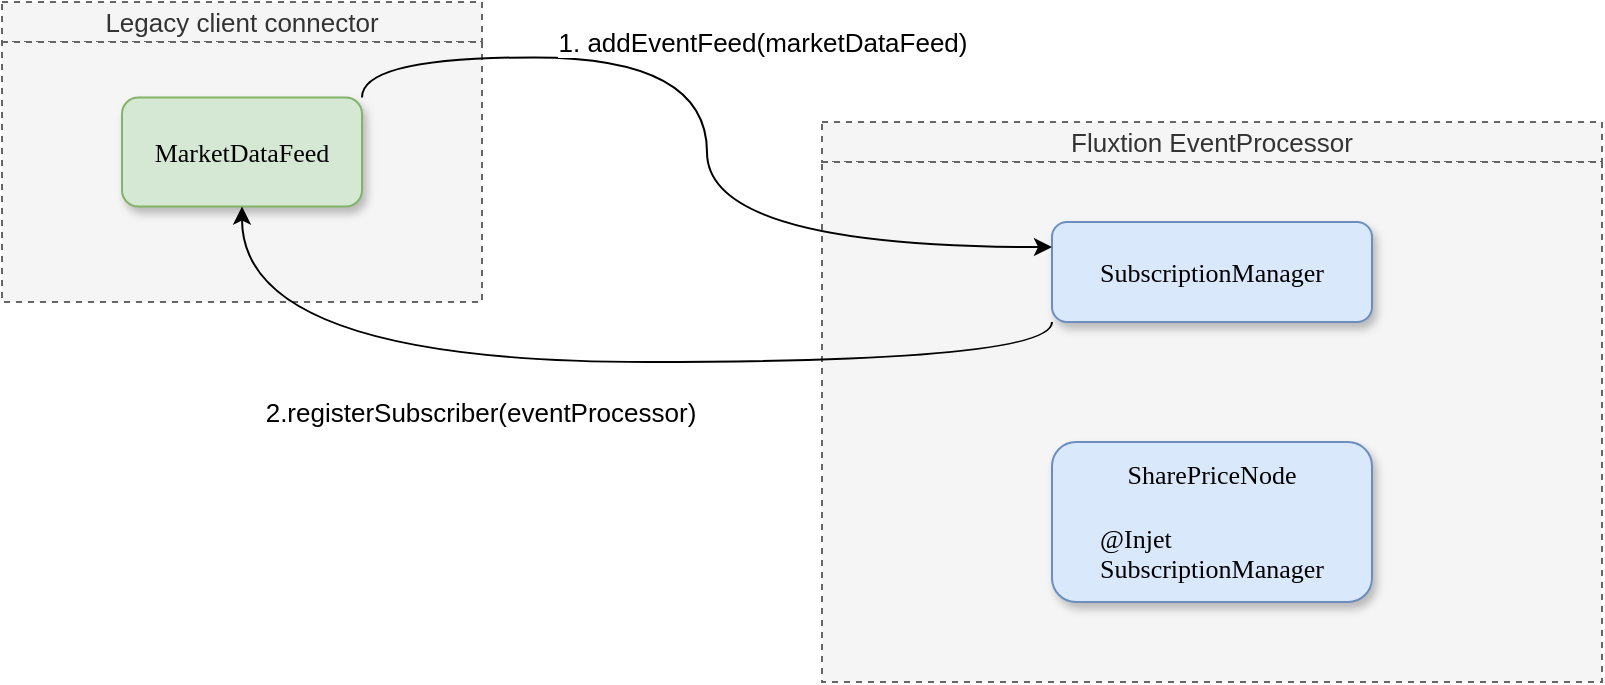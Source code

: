 <mxfile version="20.8.16" type="device" pages="3"><diagram name="Register_subscription" id="MDYsclffLQW9VIRbuurk"><mxGraphModel dx="1754" dy="1087" grid="1" gridSize="10" guides="1" tooltips="1" connect="1" arrows="1" fold="1" page="1" pageScale="1" pageWidth="827" pageHeight="1169" math="0" shadow="0"><root><mxCell id="0"/><mxCell id="1" parent="0"/><mxCell id="3DAf3GhvXgd_KDd3Zp62-3" value="" style="group" parent="1" vertex="1" connectable="0"><mxGeometry x="10" y="80" width="240" height="150" as="geometry"/></mxCell><mxCell id="3DAf3GhvXgd_KDd3Zp62-1" value="&lt;font style=&quot;font-size: 13px;&quot;&gt;Legacy client connector&lt;/font&gt;" style="rounded=0;whiteSpace=wrap;html=1;shadow=0;glass=0;dashed=1;fillColor=#f5f5f5;strokeColor=#666666;fontColor=#333333;" parent="3DAf3GhvXgd_KDd3Zp62-3" vertex="1"><mxGeometry width="240" height="20" as="geometry"/></mxCell><mxCell id="3DAf3GhvXgd_KDd3Zp62-2" value="" style="rounded=0;whiteSpace=wrap;html=1;shadow=0;glass=0;dashed=1;fillColor=#f5f5f5;strokeColor=#666666;fontColor=#333333;" parent="3DAf3GhvXgd_KDd3Zp62-3" vertex="1"><mxGeometry y="20" width="240" height="130" as="geometry"/></mxCell><mxCell id="3DAf3GhvXgd_KDd3Zp62-7" value="&lt;font style=&quot;font-size: 13px;&quot;&gt;MarketDataFeed&lt;/font&gt;" style="rounded=1;whiteSpace=wrap;html=1;fillColor=#d5e8d4;strokeColor=#82b366;shadow=1;fontFamily=Verdana;" parent="3DAf3GhvXgd_KDd3Zp62-3" vertex="1"><mxGeometry x="60" y="47.724" width="120" height="54.545" as="geometry"/></mxCell><mxCell id="3DAf3GhvXgd_KDd3Zp62-11" value="" style="group" parent="1" vertex="1" connectable="0"><mxGeometry x="420" y="140" width="390" height="280" as="geometry"/></mxCell><mxCell id="3DAf3GhvXgd_KDd3Zp62-9" value="&lt;font style=&quot;font-size: 13px;&quot;&gt;Fluxtion EventProcessor&lt;/font&gt;" style="rounded=0;whiteSpace=wrap;html=1;shadow=0;glass=0;dashed=1;fillColor=#f5f5f5;strokeColor=#666666;fontColor=#333333;movable=1;resizable=1;rotatable=1;deletable=1;editable=1;connectable=1;" parent="3DAf3GhvXgd_KDd3Zp62-11" vertex="1"><mxGeometry width="390" height="20" as="geometry"/></mxCell><mxCell id="3DAf3GhvXgd_KDd3Zp62-10" value="" style="rounded=0;whiteSpace=wrap;html=1;shadow=0;glass=0;dashed=1;fillColor=#f5f5f5;strokeColor=#666666;fontColor=#333333;" parent="3DAf3GhvXgd_KDd3Zp62-11" vertex="1"><mxGeometry y="20" width="390" height="260" as="geometry"/></mxCell><mxCell id="3DAf3GhvXgd_KDd3Zp62-12" value="&lt;font style=&quot;font-size: 13px;&quot;&gt;SharePriceNode&lt;br&gt;&lt;br&gt;&lt;div style=&quot;border-color: var(--border-color); text-align: left;&quot;&gt;@Injet&lt;/div&gt;&lt;div style=&quot;border-color: var(--border-color); text-align: left;&quot;&gt;&lt;span style=&quot;border-color: var(--border-color); background-color: initial;&quot;&gt;SubscriptionManager&lt;/span&gt;&lt;/div&gt;&lt;/font&gt;" style="rounded=1;whiteSpace=wrap;html=1;fillColor=#dae8fc;strokeColor=#6c8ebf;shadow=1;fontFamily=Verdana;" parent="3DAf3GhvXgd_KDd3Zp62-11" vertex="1"><mxGeometry x="115" y="160" width="160" height="80" as="geometry"/></mxCell><mxCell id="qelZcjmZHhhsLuTBCraw-1" value="&lt;font style=&quot;font-size: 13px;&quot;&gt;SubscriptionManager&lt;/font&gt;" style="rounded=1;whiteSpace=wrap;html=1;fillColor=#dae8fc;strokeColor=#6c8ebf;shadow=1;fontFamily=Verdana;" parent="3DAf3GhvXgd_KDd3Zp62-11" vertex="1"><mxGeometry x="115" y="50" width="160" height="50" as="geometry"/></mxCell><mxCell id="oN1vnzw38BhfrUPkAh0o-3" style="edgeStyle=orthogonalEdgeStyle;curved=1;rounded=0;orthogonalLoop=1;jettySize=auto;html=1;exitX=1;exitY=0;exitDx=0;exitDy=0;entryX=0;entryY=0.25;entryDx=0;entryDy=0;" parent="1" source="3DAf3GhvXgd_KDd3Zp62-7" target="qelZcjmZHhhsLuTBCraw-1" edge="1"><mxGeometry relative="1" as="geometry"/></mxCell><mxCell id="oN1vnzw38BhfrUPkAh0o-5" value="&lt;font style=&quot;font-size: 13px;&quot;&gt;1. addEventFeed(marketDataFeed)&lt;/font&gt;" style="edgeLabel;html=1;align=center;verticalAlign=middle;resizable=0;points=[];" parent="oN1vnzw38BhfrUPkAh0o-3" vertex="1" connectable="0"><mxGeometry x="-0.251" y="1" relative="1" as="geometry"><mxPoint x="48" y="-7" as="offset"/></mxGeometry></mxCell><mxCell id="oN1vnzw38BhfrUPkAh0o-4" style="edgeStyle=orthogonalEdgeStyle;curved=1;rounded=0;orthogonalLoop=1;jettySize=auto;html=1;exitX=0;exitY=1;exitDx=0;exitDy=0;" parent="1" source="qelZcjmZHhhsLuTBCraw-1" target="3DAf3GhvXgd_KDd3Zp62-7" edge="1"><mxGeometry relative="1" as="geometry"/></mxCell><mxCell id="oN1vnzw38BhfrUPkAh0o-6" value="&lt;font style=&quot;font-size: 13px;&quot;&gt;2.registerSubscriber(eventProcessor)&lt;/font&gt;" style="edgeLabel;html=1;align=center;verticalAlign=middle;resizable=0;points=[];" parent="oN1vnzw38BhfrUPkAh0o-4" vertex="1" connectable="0"><mxGeometry x="0.514" y="4" relative="1" as="geometry"><mxPoint x="74" y="21" as="offset"/></mxGeometry></mxCell></root></mxGraphModel></diagram><diagram name="subscibe_to_symbol" id="pwkKYm6TQ0CPGQdc3yMv"><mxGraphModel dx="1754" dy="1087" grid="1" gridSize="10" guides="1" tooltips="1" connect="1" arrows="1" fold="1" page="1" pageScale="1" pageWidth="827" pageHeight="1169" math="0" shadow="0"><root><mxCell id="79Si57S7JUxcf4gtmps3-0"/><mxCell id="79Si57S7JUxcf4gtmps3-1" parent="79Si57S7JUxcf4gtmps3-0"/><mxCell id="79Si57S7JUxcf4gtmps3-2" value="" style="group" vertex="1" connectable="0" parent="79Si57S7JUxcf4gtmps3-1"><mxGeometry x="10" y="80" width="240" height="150" as="geometry"/></mxCell><mxCell id="79Si57S7JUxcf4gtmps3-3" value="&lt;font style=&quot;font-size: 13px;&quot;&gt;Legacy client connector&lt;/font&gt;" style="rounded=0;whiteSpace=wrap;html=1;shadow=0;glass=0;dashed=1;fillColor=#f5f5f5;strokeColor=#666666;fontColor=#333333;" vertex="1" parent="79Si57S7JUxcf4gtmps3-2"><mxGeometry width="240" height="20" as="geometry"/></mxCell><mxCell id="79Si57S7JUxcf4gtmps3-4" value="" style="rounded=0;whiteSpace=wrap;html=1;shadow=0;glass=0;dashed=1;fillColor=#f5f5f5;strokeColor=#666666;fontColor=#333333;" vertex="1" parent="79Si57S7JUxcf4gtmps3-2"><mxGeometry y="20" width="240" height="130" as="geometry"/></mxCell><mxCell id="79Si57S7JUxcf4gtmps3-5" value="&lt;font style=&quot;font-size: 13px;&quot;&gt;MarketDataFeed&lt;/font&gt;" style="rounded=1;whiteSpace=wrap;html=1;fillColor=#d5e8d4;strokeColor=#82b366;shadow=1;fontFamily=Verdana;" vertex="1" parent="79Si57S7JUxcf4gtmps3-2"><mxGeometry x="60" y="47.724" width="120" height="54.545" as="geometry"/></mxCell><mxCell id="79Si57S7JUxcf4gtmps3-6" value="" style="group" vertex="1" connectable="0" parent="79Si57S7JUxcf4gtmps3-1"><mxGeometry x="420" y="140" width="390" height="280" as="geometry"/></mxCell><mxCell id="79Si57S7JUxcf4gtmps3-7" value="&lt;font style=&quot;font-size: 13px;&quot;&gt;Fluxtion EventProcessor&lt;/font&gt;" style="rounded=0;whiteSpace=wrap;html=1;shadow=0;glass=0;dashed=1;fillColor=#f5f5f5;strokeColor=#666666;fontColor=#333333;movable=1;resizable=1;rotatable=1;deletable=1;editable=1;connectable=1;" vertex="1" parent="79Si57S7JUxcf4gtmps3-6"><mxGeometry width="390" height="20" as="geometry"/></mxCell><mxCell id="79Si57S7JUxcf4gtmps3-8" value="" style="rounded=0;whiteSpace=wrap;html=1;shadow=0;glass=0;dashed=1;fillColor=#f5f5f5;strokeColor=#666666;fontColor=#333333;" vertex="1" parent="79Si57S7JUxcf4gtmps3-6"><mxGeometry y="20" width="390" height="260" as="geometry"/></mxCell><mxCell id="79Si57S7JUxcf4gtmps3-9" value="&lt;div style=&quot;&quot;&gt;&lt;span style=&quot;font-size: 13px; background-color: initial;&quot;&gt;SharePriceNode&lt;/span&gt;&lt;/div&gt;&lt;div style=&quot;&quot;&gt;&lt;span style=&quot;font-size: 13px; background-color: initial;&quot;&gt;&lt;br&gt;&lt;/span&gt;&lt;/div&gt;&lt;font style=&quot;font-size: 13px;&quot;&gt;&lt;div style=&quot;text-align: left;&quot;&gt;&lt;span style=&quot;background-color: initial;&quot;&gt;@Injet&lt;/span&gt;&lt;/div&gt;&lt;div style=&quot;text-align: left;&quot;&gt;&lt;span style=&quot;background-color: initial;&quot;&gt;SubscriptionManager&lt;/span&gt;&lt;/div&gt;&lt;/font&gt;" style="rounded=1;whiteSpace=wrap;html=1;fillColor=#dae8fc;strokeColor=#6c8ebf;shadow=1;fontFamily=Verdana;" vertex="1" parent="79Si57S7JUxcf4gtmps3-6"><mxGeometry x="115" y="170" width="160" height="70" as="geometry"/></mxCell><mxCell id="79Si57S7JUxcf4gtmps3-10" value="&lt;font style=&quot;font-size: 13px;&quot;&gt;SubscriptionManager&lt;/font&gt;" style="rounded=1;whiteSpace=wrap;html=1;fillColor=#dae8fc;strokeColor=#6c8ebf;shadow=1;fontFamily=Verdana;" vertex="1" parent="79Si57S7JUxcf4gtmps3-6"><mxGeometry x="115" y="50" width="160" height="50" as="geometry"/></mxCell><mxCell id="79Si57S7JUxcf4gtmps3-11" style="edgeStyle=orthogonalEdgeStyle;curved=1;rounded=0;orthogonalLoop=1;jettySize=auto;html=1;exitX=1;exitY=0;exitDx=0;exitDy=0;entryX=1;entryY=0.25;entryDx=0;entryDy=0;" edge="1" parent="79Si57S7JUxcf4gtmps3-6" source="79Si57S7JUxcf4gtmps3-9" target="79Si57S7JUxcf4gtmps3-10"><mxGeometry relative="1" as="geometry"><Array as="points"><mxPoint x="275" y="135"/><mxPoint x="340" y="135"/><mxPoint x="340" y="63"/></Array></mxGeometry></mxCell><mxCell id="79Si57S7JUxcf4gtmps3-12" value="&lt;font style=&quot;font-size: 13px;&quot;&gt;1. subscribe(symbol_Id)&lt;br&gt;&lt;/font&gt;" style="edgeLabel;html=1;align=center;verticalAlign=middle;resizable=0;points=[];" vertex="1" connectable="0" parent="79Si57S7JUxcf4gtmps3-11"><mxGeometry x="-0.251" y="1" relative="1" as="geometry"><mxPoint x="48" y="-7" as="offset"/></mxGeometry></mxCell><mxCell id="79Si57S7JUxcf4gtmps3-13" style="edgeStyle=orthogonalEdgeStyle;curved=1;rounded=0;orthogonalLoop=1;jettySize=auto;html=1;exitX=0;exitY=1;exitDx=0;exitDy=0;" edge="1" parent="79Si57S7JUxcf4gtmps3-1" source="79Si57S7JUxcf4gtmps3-10" target="79Si57S7JUxcf4gtmps3-5"><mxGeometry relative="1" as="geometry"/></mxCell><mxCell id="79Si57S7JUxcf4gtmps3-14" value="&lt;font style=&quot;font-size: 13px;&quot;&gt;2.subscribe(processor,&amp;nbsp;symbol_Id,)&lt;/font&gt;" style="edgeLabel;html=1;align=center;verticalAlign=middle;resizable=0;points=[];" vertex="1" connectable="0" parent="79Si57S7JUxcf4gtmps3-13"><mxGeometry x="0.514" y="4" relative="1" as="geometry"><mxPoint x="86" y="16" as="offset"/></mxGeometry></mxCell></root></mxGraphModel></diagram><diagram name="publish_data" id="N8YaFzU8N8quV1rKnbAC"><mxGraphModel dx="1754" dy="1087" grid="1" gridSize="10" guides="1" tooltips="1" connect="1" arrows="1" fold="1" page="1" pageScale="1" pageWidth="827" pageHeight="1169" math="0" shadow="0"><root><mxCell id="5XjLhsDQzZcwSh4w-2gv-0"/><mxCell id="5XjLhsDQzZcwSh4w-2gv-1" parent="5XjLhsDQzZcwSh4w-2gv-0"/><mxCell id="5XjLhsDQzZcwSh4w-2gv-6" value="" style="group" vertex="1" connectable="0" parent="5XjLhsDQzZcwSh4w-2gv-1"><mxGeometry x="420" y="140" width="390" height="280" as="geometry"/></mxCell><mxCell id="5XjLhsDQzZcwSh4w-2gv-7" value="&lt;font style=&quot;font-size: 13px;&quot;&gt;Fluxtion EventProcessor&lt;/font&gt;" style="rounded=0;whiteSpace=wrap;html=1;shadow=0;glass=0;dashed=1;fillColor=#f5f5f5;strokeColor=#666666;fontColor=#333333;movable=1;resizable=1;rotatable=1;deletable=1;editable=1;connectable=1;" vertex="1" parent="5XjLhsDQzZcwSh4w-2gv-6"><mxGeometry width="390" height="20" as="geometry"/></mxCell><mxCell id="5XjLhsDQzZcwSh4w-2gv-8" value="" style="rounded=0;whiteSpace=wrap;html=1;shadow=0;glass=0;dashed=1;fillColor=#f5f5f5;strokeColor=#666666;fontColor=#333333;" vertex="1" parent="5XjLhsDQzZcwSh4w-2gv-6"><mxGeometry y="20" width="390" height="260" as="geometry"/></mxCell><mxCell id="amdFTfjnIOzm0bR9HiXc-3" style="edgeStyle=orthogonalEdgeStyle;curved=1;rounded=0;orthogonalLoop=1;jettySize=auto;html=1;exitX=0;exitY=0.5;exitDx=0;exitDy=0;entryX=1;entryY=0.5;entryDx=0;entryDy=0;fontSize=13;" edge="1" parent="5XjLhsDQzZcwSh4w-2gv-6" source="5XjLhsDQzZcwSh4w-2gv-8" target="5XjLhsDQzZcwSh4w-2gv-9"><mxGeometry relative="1" as="geometry"><Array as="points"><mxPoint x="-20" y="150"/><mxPoint x="-20" y="130"/><mxPoint x="380" y="130"/><mxPoint x="380" y="205"/></Array></mxGeometry></mxCell><mxCell id="amdFTfjnIOzm0bR9HiXc-4" value="3. priceUpdated(sharePriceEvent)" style="edgeLabel;html=1;align=center;verticalAlign=middle;resizable=0;points=[];fontSize=13;" vertex="1" connectable="0" parent="amdFTfjnIOzm0bR9HiXc-3"><mxGeometry x="-0.324" y="-2" relative="1" as="geometry"><mxPoint as="offset"/></mxGeometry></mxCell><mxCell id="5XjLhsDQzZcwSh4w-2gv-9" value="&lt;div style=&quot;&quot;&gt;&lt;span style=&quot;font-size: 13px; background-color: initial;&quot;&gt;SharePriceNode&lt;/span&gt;&lt;/div&gt;&lt;div style=&quot;&quot;&gt;&lt;span style=&quot;font-size: 13px; background-color: initial;&quot;&gt;&lt;br&gt;&lt;/span&gt;&lt;/div&gt;&lt;font style=&quot;font-size: 13px;&quot;&gt;&lt;div style=&quot;text-align: left;&quot;&gt;&lt;span style=&quot;background-color: initial;&quot;&gt;&amp;nbsp;@Injet&amp;nbsp; &amp;nbsp; &amp;nbsp;SubscriptionManager&lt;/span&gt;&lt;/div&gt;&lt;/font&gt;" style="rounded=1;whiteSpace=wrap;html=1;fillColor=#dae8fc;strokeColor=#6c8ebf;shadow=1;fontFamily=Verdana;" vertex="1" parent="5XjLhsDQzZcwSh4w-2gv-6"><mxGeometry x="115" y="170" width="160" height="70" as="geometry"/></mxCell><mxCell id="5XjLhsDQzZcwSh4w-2gv-10" value="&lt;font style=&quot;font-size: 13px;&quot;&gt;SubscriptionManager&lt;/font&gt;" style="rounded=1;whiteSpace=wrap;html=1;fillColor=#dae8fc;strokeColor=#6c8ebf;shadow=1;fontFamily=Verdana;" vertex="1" parent="5XjLhsDQzZcwSh4w-2gv-6"><mxGeometry x="115" y="50" width="160" height="50" as="geometry"/></mxCell><mxCell id="5XjLhsDQzZcwSh4w-2gv-2" value="" style="group" vertex="1" connectable="0" parent="5XjLhsDQzZcwSh4w-2gv-1"><mxGeometry x="10" y="80" width="240" height="150" as="geometry"/></mxCell><mxCell id="5XjLhsDQzZcwSh4w-2gv-3" value="&lt;font style=&quot;font-size: 13px;&quot;&gt;Legacy client connector&lt;/font&gt;" style="rounded=0;whiteSpace=wrap;html=1;shadow=0;glass=0;dashed=1;fillColor=#f5f5f5;strokeColor=#666666;fontColor=#333333;" vertex="1" parent="5XjLhsDQzZcwSh4w-2gv-2"><mxGeometry width="240" height="20" as="geometry"/></mxCell><mxCell id="5XjLhsDQzZcwSh4w-2gv-4" value="" style="rounded=0;whiteSpace=wrap;html=1;shadow=0;glass=0;dashed=1;fillColor=#f5f5f5;strokeColor=#666666;fontColor=#333333;" vertex="1" parent="5XjLhsDQzZcwSh4w-2gv-2"><mxGeometry y="20" width="240" height="130" as="geometry"/></mxCell><mxCell id="5XjLhsDQzZcwSh4w-2gv-5" value="&lt;font style=&quot;font-size: 13px;&quot;&gt;MarketDataFeed&lt;/font&gt;" style="rounded=1;whiteSpace=wrap;html=1;fillColor=#d5e8d4;strokeColor=#82b366;shadow=1;fontFamily=Verdana;" vertex="1" parent="5XjLhsDQzZcwSh4w-2gv-2"><mxGeometry x="60" y="47.724" width="120" height="54.545" as="geometry"/></mxCell><mxCell id="amdFTfjnIOzm0bR9HiXc-0" value="2. onEvent(sharePriceEvent)" style="edgeStyle=orthogonalEdgeStyle;curved=1;rounded=0;orthogonalLoop=1;jettySize=auto;html=1;exitX=1;exitY=0;exitDx=0;exitDy=0;entryX=0.003;entryY=0.335;entryDx=0;entryDy=0;entryPerimeter=0;fontSize=13;" edge="1" parent="5XjLhsDQzZcwSh4w-2gv-1" source="5XjLhsDQzZcwSh4w-2gv-5" target="5XjLhsDQzZcwSh4w-2gv-8"><mxGeometry x="-0.041" y="35" relative="1" as="geometry"><mxPoint as="offset"/></mxGeometry></mxCell><mxCell id="amdFTfjnIOzm0bR9HiXc-7" style="edgeStyle=none;rounded=0;orthogonalLoop=1;jettySize=auto;html=1;fontSize=13;" edge="1" parent="5XjLhsDQzZcwSh4w-2gv-1"><mxGeometry relative="1" as="geometry"><mxPoint x="120" y="230" as="targetPoint"/><mxPoint x="120" y="360" as="sourcePoint"/></mxGeometry></mxCell><mxCell id="amdFTfjnIOzm0bR9HiXc-9" value="1.legacy app upadte" style="edgeLabel;html=1;align=center;verticalAlign=middle;resizable=0;points=[];fontSize=13;" vertex="1" connectable="0" parent="amdFTfjnIOzm0bR9HiXc-7"><mxGeometry x="0.2" y="2" relative="1" as="geometry"><mxPoint as="offset"/></mxGeometry></mxCell><mxCell id="amdFTfjnIOzm0bR9HiXc-8" value="Market price update callback&amp;nbsp;" style="text;strokeColor=none;align=center;fillColor=none;html=1;verticalAlign=middle;whiteSpace=wrap;rounded=0;fontSize=13;" vertex="1" parent="5XjLhsDQzZcwSh4w-2gv-1"><mxGeometry x="50" y="370" width="150" height="30" as="geometry"/></mxCell></root></mxGraphModel></diagram></mxfile>